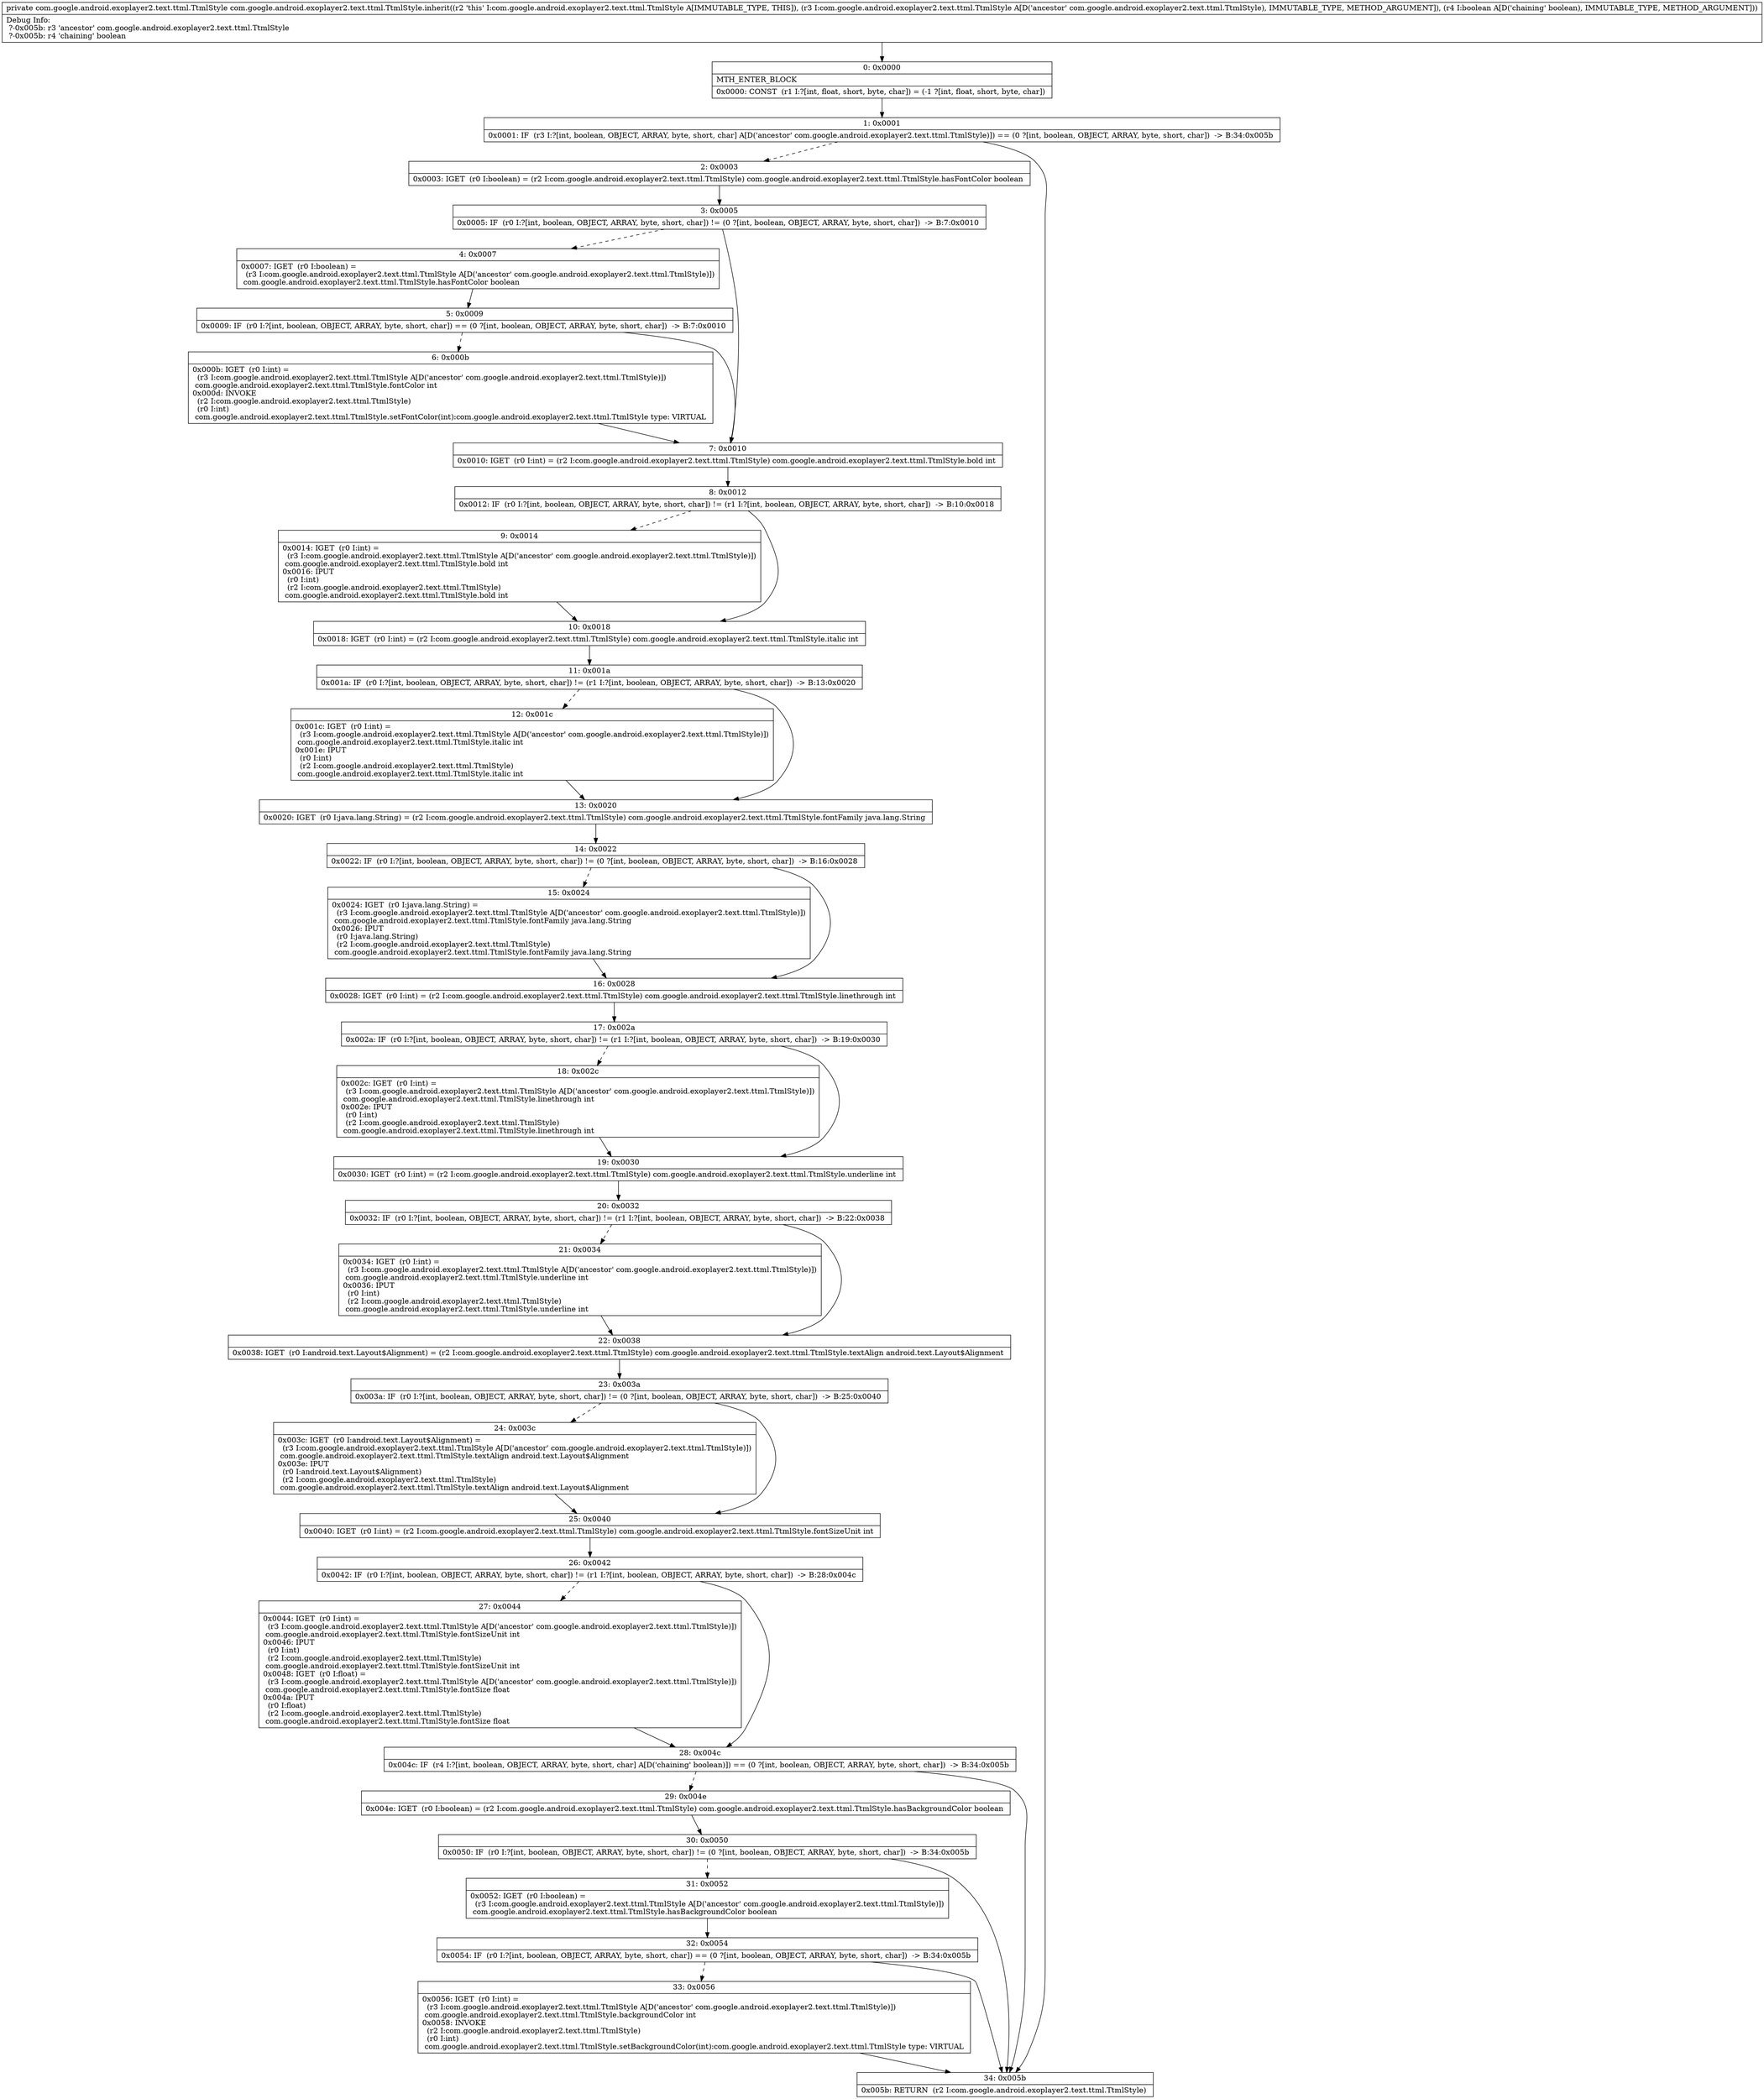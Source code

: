 digraph "CFG forcom.google.android.exoplayer2.text.ttml.TtmlStyle.inherit(Lcom\/google\/android\/exoplayer2\/text\/ttml\/TtmlStyle;Z)Lcom\/google\/android\/exoplayer2\/text\/ttml\/TtmlStyle;" {
Node_0 [shape=record,label="{0\:\ 0x0000|MTH_ENTER_BLOCK\l|0x0000: CONST  (r1 I:?[int, float, short, byte, char]) = (\-1 ?[int, float, short, byte, char]) \l}"];
Node_1 [shape=record,label="{1\:\ 0x0001|0x0001: IF  (r3 I:?[int, boolean, OBJECT, ARRAY, byte, short, char] A[D('ancestor' com.google.android.exoplayer2.text.ttml.TtmlStyle)]) == (0 ?[int, boolean, OBJECT, ARRAY, byte, short, char])  \-\> B:34:0x005b \l}"];
Node_2 [shape=record,label="{2\:\ 0x0003|0x0003: IGET  (r0 I:boolean) = (r2 I:com.google.android.exoplayer2.text.ttml.TtmlStyle) com.google.android.exoplayer2.text.ttml.TtmlStyle.hasFontColor boolean \l}"];
Node_3 [shape=record,label="{3\:\ 0x0005|0x0005: IF  (r0 I:?[int, boolean, OBJECT, ARRAY, byte, short, char]) != (0 ?[int, boolean, OBJECT, ARRAY, byte, short, char])  \-\> B:7:0x0010 \l}"];
Node_4 [shape=record,label="{4\:\ 0x0007|0x0007: IGET  (r0 I:boolean) = \l  (r3 I:com.google.android.exoplayer2.text.ttml.TtmlStyle A[D('ancestor' com.google.android.exoplayer2.text.ttml.TtmlStyle)])\l com.google.android.exoplayer2.text.ttml.TtmlStyle.hasFontColor boolean \l}"];
Node_5 [shape=record,label="{5\:\ 0x0009|0x0009: IF  (r0 I:?[int, boolean, OBJECT, ARRAY, byte, short, char]) == (0 ?[int, boolean, OBJECT, ARRAY, byte, short, char])  \-\> B:7:0x0010 \l}"];
Node_6 [shape=record,label="{6\:\ 0x000b|0x000b: IGET  (r0 I:int) = \l  (r3 I:com.google.android.exoplayer2.text.ttml.TtmlStyle A[D('ancestor' com.google.android.exoplayer2.text.ttml.TtmlStyle)])\l com.google.android.exoplayer2.text.ttml.TtmlStyle.fontColor int \l0x000d: INVOKE  \l  (r2 I:com.google.android.exoplayer2.text.ttml.TtmlStyle)\l  (r0 I:int)\l com.google.android.exoplayer2.text.ttml.TtmlStyle.setFontColor(int):com.google.android.exoplayer2.text.ttml.TtmlStyle type: VIRTUAL \l}"];
Node_7 [shape=record,label="{7\:\ 0x0010|0x0010: IGET  (r0 I:int) = (r2 I:com.google.android.exoplayer2.text.ttml.TtmlStyle) com.google.android.exoplayer2.text.ttml.TtmlStyle.bold int \l}"];
Node_8 [shape=record,label="{8\:\ 0x0012|0x0012: IF  (r0 I:?[int, boolean, OBJECT, ARRAY, byte, short, char]) != (r1 I:?[int, boolean, OBJECT, ARRAY, byte, short, char])  \-\> B:10:0x0018 \l}"];
Node_9 [shape=record,label="{9\:\ 0x0014|0x0014: IGET  (r0 I:int) = \l  (r3 I:com.google.android.exoplayer2.text.ttml.TtmlStyle A[D('ancestor' com.google.android.exoplayer2.text.ttml.TtmlStyle)])\l com.google.android.exoplayer2.text.ttml.TtmlStyle.bold int \l0x0016: IPUT  \l  (r0 I:int)\l  (r2 I:com.google.android.exoplayer2.text.ttml.TtmlStyle)\l com.google.android.exoplayer2.text.ttml.TtmlStyle.bold int \l}"];
Node_10 [shape=record,label="{10\:\ 0x0018|0x0018: IGET  (r0 I:int) = (r2 I:com.google.android.exoplayer2.text.ttml.TtmlStyle) com.google.android.exoplayer2.text.ttml.TtmlStyle.italic int \l}"];
Node_11 [shape=record,label="{11\:\ 0x001a|0x001a: IF  (r0 I:?[int, boolean, OBJECT, ARRAY, byte, short, char]) != (r1 I:?[int, boolean, OBJECT, ARRAY, byte, short, char])  \-\> B:13:0x0020 \l}"];
Node_12 [shape=record,label="{12\:\ 0x001c|0x001c: IGET  (r0 I:int) = \l  (r3 I:com.google.android.exoplayer2.text.ttml.TtmlStyle A[D('ancestor' com.google.android.exoplayer2.text.ttml.TtmlStyle)])\l com.google.android.exoplayer2.text.ttml.TtmlStyle.italic int \l0x001e: IPUT  \l  (r0 I:int)\l  (r2 I:com.google.android.exoplayer2.text.ttml.TtmlStyle)\l com.google.android.exoplayer2.text.ttml.TtmlStyle.italic int \l}"];
Node_13 [shape=record,label="{13\:\ 0x0020|0x0020: IGET  (r0 I:java.lang.String) = (r2 I:com.google.android.exoplayer2.text.ttml.TtmlStyle) com.google.android.exoplayer2.text.ttml.TtmlStyle.fontFamily java.lang.String \l}"];
Node_14 [shape=record,label="{14\:\ 0x0022|0x0022: IF  (r0 I:?[int, boolean, OBJECT, ARRAY, byte, short, char]) != (0 ?[int, boolean, OBJECT, ARRAY, byte, short, char])  \-\> B:16:0x0028 \l}"];
Node_15 [shape=record,label="{15\:\ 0x0024|0x0024: IGET  (r0 I:java.lang.String) = \l  (r3 I:com.google.android.exoplayer2.text.ttml.TtmlStyle A[D('ancestor' com.google.android.exoplayer2.text.ttml.TtmlStyle)])\l com.google.android.exoplayer2.text.ttml.TtmlStyle.fontFamily java.lang.String \l0x0026: IPUT  \l  (r0 I:java.lang.String)\l  (r2 I:com.google.android.exoplayer2.text.ttml.TtmlStyle)\l com.google.android.exoplayer2.text.ttml.TtmlStyle.fontFamily java.lang.String \l}"];
Node_16 [shape=record,label="{16\:\ 0x0028|0x0028: IGET  (r0 I:int) = (r2 I:com.google.android.exoplayer2.text.ttml.TtmlStyle) com.google.android.exoplayer2.text.ttml.TtmlStyle.linethrough int \l}"];
Node_17 [shape=record,label="{17\:\ 0x002a|0x002a: IF  (r0 I:?[int, boolean, OBJECT, ARRAY, byte, short, char]) != (r1 I:?[int, boolean, OBJECT, ARRAY, byte, short, char])  \-\> B:19:0x0030 \l}"];
Node_18 [shape=record,label="{18\:\ 0x002c|0x002c: IGET  (r0 I:int) = \l  (r3 I:com.google.android.exoplayer2.text.ttml.TtmlStyle A[D('ancestor' com.google.android.exoplayer2.text.ttml.TtmlStyle)])\l com.google.android.exoplayer2.text.ttml.TtmlStyle.linethrough int \l0x002e: IPUT  \l  (r0 I:int)\l  (r2 I:com.google.android.exoplayer2.text.ttml.TtmlStyle)\l com.google.android.exoplayer2.text.ttml.TtmlStyle.linethrough int \l}"];
Node_19 [shape=record,label="{19\:\ 0x0030|0x0030: IGET  (r0 I:int) = (r2 I:com.google.android.exoplayer2.text.ttml.TtmlStyle) com.google.android.exoplayer2.text.ttml.TtmlStyle.underline int \l}"];
Node_20 [shape=record,label="{20\:\ 0x0032|0x0032: IF  (r0 I:?[int, boolean, OBJECT, ARRAY, byte, short, char]) != (r1 I:?[int, boolean, OBJECT, ARRAY, byte, short, char])  \-\> B:22:0x0038 \l}"];
Node_21 [shape=record,label="{21\:\ 0x0034|0x0034: IGET  (r0 I:int) = \l  (r3 I:com.google.android.exoplayer2.text.ttml.TtmlStyle A[D('ancestor' com.google.android.exoplayer2.text.ttml.TtmlStyle)])\l com.google.android.exoplayer2.text.ttml.TtmlStyle.underline int \l0x0036: IPUT  \l  (r0 I:int)\l  (r2 I:com.google.android.exoplayer2.text.ttml.TtmlStyle)\l com.google.android.exoplayer2.text.ttml.TtmlStyle.underline int \l}"];
Node_22 [shape=record,label="{22\:\ 0x0038|0x0038: IGET  (r0 I:android.text.Layout$Alignment) = (r2 I:com.google.android.exoplayer2.text.ttml.TtmlStyle) com.google.android.exoplayer2.text.ttml.TtmlStyle.textAlign android.text.Layout$Alignment \l}"];
Node_23 [shape=record,label="{23\:\ 0x003a|0x003a: IF  (r0 I:?[int, boolean, OBJECT, ARRAY, byte, short, char]) != (0 ?[int, boolean, OBJECT, ARRAY, byte, short, char])  \-\> B:25:0x0040 \l}"];
Node_24 [shape=record,label="{24\:\ 0x003c|0x003c: IGET  (r0 I:android.text.Layout$Alignment) = \l  (r3 I:com.google.android.exoplayer2.text.ttml.TtmlStyle A[D('ancestor' com.google.android.exoplayer2.text.ttml.TtmlStyle)])\l com.google.android.exoplayer2.text.ttml.TtmlStyle.textAlign android.text.Layout$Alignment \l0x003e: IPUT  \l  (r0 I:android.text.Layout$Alignment)\l  (r2 I:com.google.android.exoplayer2.text.ttml.TtmlStyle)\l com.google.android.exoplayer2.text.ttml.TtmlStyle.textAlign android.text.Layout$Alignment \l}"];
Node_25 [shape=record,label="{25\:\ 0x0040|0x0040: IGET  (r0 I:int) = (r2 I:com.google.android.exoplayer2.text.ttml.TtmlStyle) com.google.android.exoplayer2.text.ttml.TtmlStyle.fontSizeUnit int \l}"];
Node_26 [shape=record,label="{26\:\ 0x0042|0x0042: IF  (r0 I:?[int, boolean, OBJECT, ARRAY, byte, short, char]) != (r1 I:?[int, boolean, OBJECT, ARRAY, byte, short, char])  \-\> B:28:0x004c \l}"];
Node_27 [shape=record,label="{27\:\ 0x0044|0x0044: IGET  (r0 I:int) = \l  (r3 I:com.google.android.exoplayer2.text.ttml.TtmlStyle A[D('ancestor' com.google.android.exoplayer2.text.ttml.TtmlStyle)])\l com.google.android.exoplayer2.text.ttml.TtmlStyle.fontSizeUnit int \l0x0046: IPUT  \l  (r0 I:int)\l  (r2 I:com.google.android.exoplayer2.text.ttml.TtmlStyle)\l com.google.android.exoplayer2.text.ttml.TtmlStyle.fontSizeUnit int \l0x0048: IGET  (r0 I:float) = \l  (r3 I:com.google.android.exoplayer2.text.ttml.TtmlStyle A[D('ancestor' com.google.android.exoplayer2.text.ttml.TtmlStyle)])\l com.google.android.exoplayer2.text.ttml.TtmlStyle.fontSize float \l0x004a: IPUT  \l  (r0 I:float)\l  (r2 I:com.google.android.exoplayer2.text.ttml.TtmlStyle)\l com.google.android.exoplayer2.text.ttml.TtmlStyle.fontSize float \l}"];
Node_28 [shape=record,label="{28\:\ 0x004c|0x004c: IF  (r4 I:?[int, boolean, OBJECT, ARRAY, byte, short, char] A[D('chaining' boolean)]) == (0 ?[int, boolean, OBJECT, ARRAY, byte, short, char])  \-\> B:34:0x005b \l}"];
Node_29 [shape=record,label="{29\:\ 0x004e|0x004e: IGET  (r0 I:boolean) = (r2 I:com.google.android.exoplayer2.text.ttml.TtmlStyle) com.google.android.exoplayer2.text.ttml.TtmlStyle.hasBackgroundColor boolean \l}"];
Node_30 [shape=record,label="{30\:\ 0x0050|0x0050: IF  (r0 I:?[int, boolean, OBJECT, ARRAY, byte, short, char]) != (0 ?[int, boolean, OBJECT, ARRAY, byte, short, char])  \-\> B:34:0x005b \l}"];
Node_31 [shape=record,label="{31\:\ 0x0052|0x0052: IGET  (r0 I:boolean) = \l  (r3 I:com.google.android.exoplayer2.text.ttml.TtmlStyle A[D('ancestor' com.google.android.exoplayer2.text.ttml.TtmlStyle)])\l com.google.android.exoplayer2.text.ttml.TtmlStyle.hasBackgroundColor boolean \l}"];
Node_32 [shape=record,label="{32\:\ 0x0054|0x0054: IF  (r0 I:?[int, boolean, OBJECT, ARRAY, byte, short, char]) == (0 ?[int, boolean, OBJECT, ARRAY, byte, short, char])  \-\> B:34:0x005b \l}"];
Node_33 [shape=record,label="{33\:\ 0x0056|0x0056: IGET  (r0 I:int) = \l  (r3 I:com.google.android.exoplayer2.text.ttml.TtmlStyle A[D('ancestor' com.google.android.exoplayer2.text.ttml.TtmlStyle)])\l com.google.android.exoplayer2.text.ttml.TtmlStyle.backgroundColor int \l0x0058: INVOKE  \l  (r2 I:com.google.android.exoplayer2.text.ttml.TtmlStyle)\l  (r0 I:int)\l com.google.android.exoplayer2.text.ttml.TtmlStyle.setBackgroundColor(int):com.google.android.exoplayer2.text.ttml.TtmlStyle type: VIRTUAL \l}"];
Node_34 [shape=record,label="{34\:\ 0x005b|0x005b: RETURN  (r2 I:com.google.android.exoplayer2.text.ttml.TtmlStyle) \l}"];
MethodNode[shape=record,label="{private com.google.android.exoplayer2.text.ttml.TtmlStyle com.google.android.exoplayer2.text.ttml.TtmlStyle.inherit((r2 'this' I:com.google.android.exoplayer2.text.ttml.TtmlStyle A[IMMUTABLE_TYPE, THIS]), (r3 I:com.google.android.exoplayer2.text.ttml.TtmlStyle A[D('ancestor' com.google.android.exoplayer2.text.ttml.TtmlStyle), IMMUTABLE_TYPE, METHOD_ARGUMENT]), (r4 I:boolean A[D('chaining' boolean), IMMUTABLE_TYPE, METHOD_ARGUMENT]))  | Debug Info:\l  ?\-0x005b: r3 'ancestor' com.google.android.exoplayer2.text.ttml.TtmlStyle\l  ?\-0x005b: r4 'chaining' boolean\l}"];
MethodNode -> Node_0;
Node_0 -> Node_1;
Node_1 -> Node_2[style=dashed];
Node_1 -> Node_34;
Node_2 -> Node_3;
Node_3 -> Node_4[style=dashed];
Node_3 -> Node_7;
Node_4 -> Node_5;
Node_5 -> Node_6[style=dashed];
Node_5 -> Node_7;
Node_6 -> Node_7;
Node_7 -> Node_8;
Node_8 -> Node_9[style=dashed];
Node_8 -> Node_10;
Node_9 -> Node_10;
Node_10 -> Node_11;
Node_11 -> Node_12[style=dashed];
Node_11 -> Node_13;
Node_12 -> Node_13;
Node_13 -> Node_14;
Node_14 -> Node_15[style=dashed];
Node_14 -> Node_16;
Node_15 -> Node_16;
Node_16 -> Node_17;
Node_17 -> Node_18[style=dashed];
Node_17 -> Node_19;
Node_18 -> Node_19;
Node_19 -> Node_20;
Node_20 -> Node_21[style=dashed];
Node_20 -> Node_22;
Node_21 -> Node_22;
Node_22 -> Node_23;
Node_23 -> Node_24[style=dashed];
Node_23 -> Node_25;
Node_24 -> Node_25;
Node_25 -> Node_26;
Node_26 -> Node_27[style=dashed];
Node_26 -> Node_28;
Node_27 -> Node_28;
Node_28 -> Node_29[style=dashed];
Node_28 -> Node_34;
Node_29 -> Node_30;
Node_30 -> Node_31[style=dashed];
Node_30 -> Node_34;
Node_31 -> Node_32;
Node_32 -> Node_33[style=dashed];
Node_32 -> Node_34;
Node_33 -> Node_34;
}

